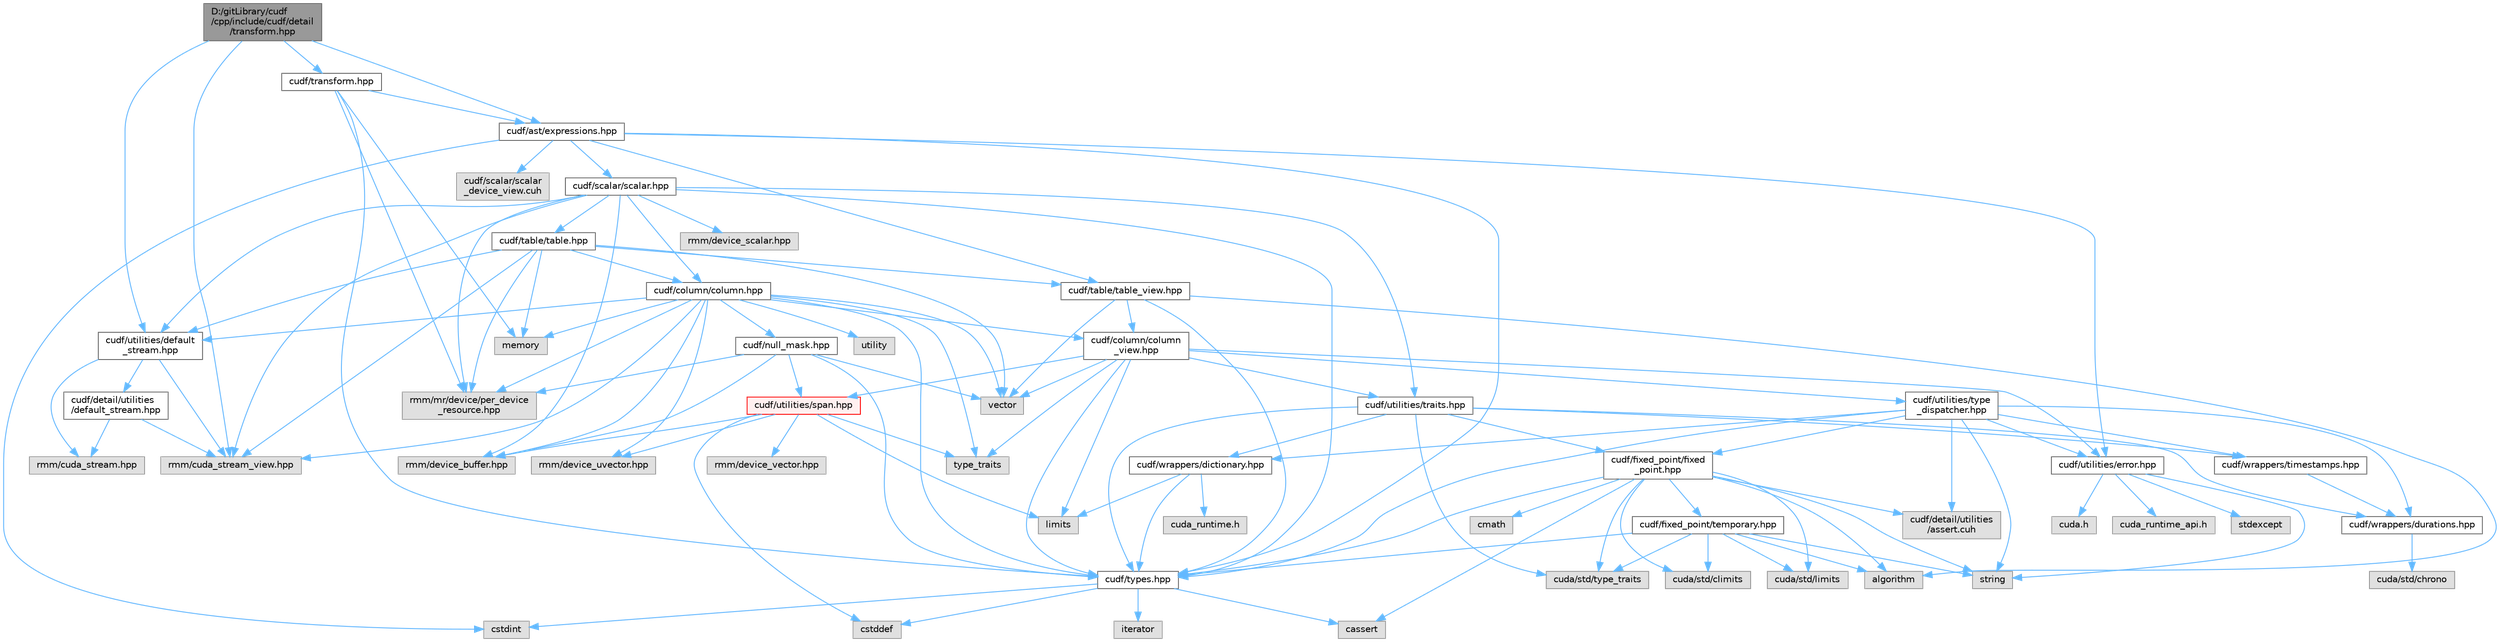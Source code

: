 digraph "D:/gitLibrary/cudf/cpp/include/cudf/detail/transform.hpp"
{
 // LATEX_PDF_SIZE
  bgcolor="transparent";
  edge [fontname=Helvetica,fontsize=10,labelfontname=Helvetica,labelfontsize=10];
  node [fontname=Helvetica,fontsize=10,shape=box,height=0.2,width=0.4];
  Node1 [id="Node000001",label="D:/gitLibrary/cudf\l/cpp/include/cudf/detail\l/transform.hpp",height=0.2,width=0.4,color="gray40", fillcolor="grey60", style="filled", fontcolor="black",tooltip=" "];
  Node1 -> Node2 [id="edge1_Node000001_Node000002",color="steelblue1",style="solid",tooltip=" "];
  Node2 [id="Node000002",label="cudf/ast/expressions.hpp",height=0.2,width=0.4,color="grey40", fillcolor="white", style="filled",URL="$expressions_8hpp.html",tooltip=" "];
  Node2 -> Node3 [id="edge2_Node000002_Node000003",color="steelblue1",style="solid",tooltip=" "];
  Node3 [id="Node000003",label="cudf/scalar/scalar.hpp",height=0.2,width=0.4,color="grey40", fillcolor="white", style="filled",URL="$scalar_8hpp.html",tooltip="Class definitions for cudf::scalar"];
  Node3 -> Node4 [id="edge3_Node000003_Node000004",color="steelblue1",style="solid",tooltip=" "];
  Node4 [id="Node000004",label="cudf/column/column.hpp",height=0.2,width=0.4,color="grey40", fillcolor="white", style="filled",URL="$column_8hpp.html",tooltip="Class definition for cudf::column"];
  Node4 -> Node5 [id="edge4_Node000004_Node000005",color="steelblue1",style="solid",tooltip=" "];
  Node5 [id="Node000005",label="cudf/column/column\l_view.hpp",height=0.2,width=0.4,color="grey40", fillcolor="white", style="filled",URL="$column__view_8hpp.html",tooltip="column view class definitions"];
  Node5 -> Node6 [id="edge5_Node000005_Node000006",color="steelblue1",style="solid",tooltip=" "];
  Node6 [id="Node000006",label="cudf/types.hpp",height=0.2,width=0.4,color="grey40", fillcolor="white", style="filled",URL="$types_8hpp.html",tooltip="Type declarations for libcudf."];
  Node6 -> Node7 [id="edge6_Node000006_Node000007",color="steelblue1",style="solid",tooltip=" "];
  Node7 [id="Node000007",label="cassert",height=0.2,width=0.4,color="grey60", fillcolor="#E0E0E0", style="filled",tooltip=" "];
  Node6 -> Node8 [id="edge7_Node000006_Node000008",color="steelblue1",style="solid",tooltip=" "];
  Node8 [id="Node000008",label="cstddef",height=0.2,width=0.4,color="grey60", fillcolor="#E0E0E0", style="filled",tooltip=" "];
  Node6 -> Node9 [id="edge8_Node000006_Node000009",color="steelblue1",style="solid",tooltip=" "];
  Node9 [id="Node000009",label="cstdint",height=0.2,width=0.4,color="grey60", fillcolor="#E0E0E0", style="filled",tooltip=" "];
  Node6 -> Node10 [id="edge9_Node000006_Node000010",color="steelblue1",style="solid",tooltip=" "];
  Node10 [id="Node000010",label="iterator",height=0.2,width=0.4,color="grey60", fillcolor="#E0E0E0", style="filled",tooltip=" "];
  Node5 -> Node11 [id="edge10_Node000005_Node000011",color="steelblue1",style="solid",tooltip=" "];
  Node11 [id="Node000011",label="cudf/utilities/error.hpp",height=0.2,width=0.4,color="grey40", fillcolor="white", style="filled",URL="$error_8hpp.html",tooltip=" "];
  Node11 -> Node12 [id="edge11_Node000011_Node000012",color="steelblue1",style="solid",tooltip=" "];
  Node12 [id="Node000012",label="cuda.h",height=0.2,width=0.4,color="grey60", fillcolor="#E0E0E0", style="filled",tooltip=" "];
  Node11 -> Node13 [id="edge12_Node000011_Node000013",color="steelblue1",style="solid",tooltip=" "];
  Node13 [id="Node000013",label="cuda_runtime_api.h",height=0.2,width=0.4,color="grey60", fillcolor="#E0E0E0", style="filled",tooltip=" "];
  Node11 -> Node14 [id="edge13_Node000011_Node000014",color="steelblue1",style="solid",tooltip=" "];
  Node14 [id="Node000014",label="stdexcept",height=0.2,width=0.4,color="grey60", fillcolor="#E0E0E0", style="filled",tooltip=" "];
  Node11 -> Node15 [id="edge14_Node000011_Node000015",color="steelblue1",style="solid",tooltip=" "];
  Node15 [id="Node000015",label="string",height=0.2,width=0.4,color="grey60", fillcolor="#E0E0E0", style="filled",tooltip=" "];
  Node5 -> Node16 [id="edge15_Node000005_Node000016",color="steelblue1",style="solid",tooltip=" "];
  Node16 [id="Node000016",label="cudf/utilities/span.hpp",height=0.2,width=0.4,color="red", fillcolor="#FFF0F0", style="filled",URL="$span_8hpp.html",tooltip=" "];
  Node16 -> Node17 [id="edge16_Node000016_Node000017",color="steelblue1",style="solid",tooltip=" "];
  Node17 [id="Node000017",label="rmm/device_buffer.hpp",height=0.2,width=0.4,color="grey60", fillcolor="#E0E0E0", style="filled",tooltip=" "];
  Node16 -> Node18 [id="edge17_Node000016_Node000018",color="steelblue1",style="solid",tooltip=" "];
  Node18 [id="Node000018",label="rmm/device_uvector.hpp",height=0.2,width=0.4,color="grey60", fillcolor="#E0E0E0", style="filled",tooltip=" "];
  Node16 -> Node19 [id="edge18_Node000016_Node000019",color="steelblue1",style="solid",tooltip=" "];
  Node19 [id="Node000019",label="rmm/device_vector.hpp",height=0.2,width=0.4,color="grey60", fillcolor="#E0E0E0", style="filled",tooltip=" "];
  Node16 -> Node8 [id="edge19_Node000016_Node000008",color="steelblue1",style="solid",tooltip=" "];
  Node16 -> Node24 [id="edge20_Node000016_Node000024",color="steelblue1",style="solid",tooltip=" "];
  Node24 [id="Node000024",label="limits",height=0.2,width=0.4,color="grey60", fillcolor="#E0E0E0", style="filled",tooltip=" "];
  Node16 -> Node25 [id="edge21_Node000016_Node000025",color="steelblue1",style="solid",tooltip=" "];
  Node25 [id="Node000025",label="type_traits",height=0.2,width=0.4,color="grey60", fillcolor="#E0E0E0", style="filled",tooltip=" "];
  Node5 -> Node26 [id="edge22_Node000005_Node000026",color="steelblue1",style="solid",tooltip=" "];
  Node26 [id="Node000026",label="cudf/utilities/traits.hpp",height=0.2,width=0.4,color="grey40", fillcolor="white", style="filled",URL="$traits_8hpp.html",tooltip=" "];
  Node26 -> Node27 [id="edge23_Node000026_Node000027",color="steelblue1",style="solid",tooltip=" "];
  Node27 [id="Node000027",label="cudf/fixed_point/fixed\l_point.hpp",height=0.2,width=0.4,color="grey40", fillcolor="white", style="filled",URL="$fixed__point_8hpp.html",tooltip="Class definition for fixed point data type"];
  Node27 -> Node28 [id="edge24_Node000027_Node000028",color="steelblue1",style="solid",tooltip=" "];
  Node28 [id="Node000028",label="cudf/detail/utilities\l/assert.cuh",height=0.2,width=0.4,color="grey60", fillcolor="#E0E0E0", style="filled",tooltip=" "];
  Node27 -> Node29 [id="edge25_Node000027_Node000029",color="steelblue1",style="solid",tooltip=" "];
  Node29 [id="Node000029",label="cudf/fixed_point/temporary.hpp",height=0.2,width=0.4,color="grey40", fillcolor="white", style="filled",URL="$temporary_8hpp.html",tooltip=" "];
  Node29 -> Node6 [id="edge26_Node000029_Node000006",color="steelblue1",style="solid",tooltip=" "];
  Node29 -> Node30 [id="edge27_Node000029_Node000030",color="steelblue1",style="solid",tooltip=" "];
  Node30 [id="Node000030",label="cuda/std/climits",height=0.2,width=0.4,color="grey60", fillcolor="#E0E0E0", style="filled",tooltip=" "];
  Node29 -> Node31 [id="edge28_Node000029_Node000031",color="steelblue1",style="solid",tooltip=" "];
  Node31 [id="Node000031",label="cuda/std/limits",height=0.2,width=0.4,color="grey60", fillcolor="#E0E0E0", style="filled",tooltip=" "];
  Node29 -> Node32 [id="edge29_Node000029_Node000032",color="steelblue1",style="solid",tooltip=" "];
  Node32 [id="Node000032",label="cuda/std/type_traits",height=0.2,width=0.4,color="grey60", fillcolor="#E0E0E0", style="filled",tooltip=" "];
  Node29 -> Node33 [id="edge30_Node000029_Node000033",color="steelblue1",style="solid",tooltip=" "];
  Node33 [id="Node000033",label="algorithm",height=0.2,width=0.4,color="grey60", fillcolor="#E0E0E0", style="filled",tooltip=" "];
  Node29 -> Node15 [id="edge31_Node000029_Node000015",color="steelblue1",style="solid",tooltip=" "];
  Node27 -> Node6 [id="edge32_Node000027_Node000006",color="steelblue1",style="solid",tooltip=" "];
  Node27 -> Node30 [id="edge33_Node000027_Node000030",color="steelblue1",style="solid",tooltip=" "];
  Node27 -> Node31 [id="edge34_Node000027_Node000031",color="steelblue1",style="solid",tooltip=" "];
  Node27 -> Node32 [id="edge35_Node000027_Node000032",color="steelblue1",style="solid",tooltip=" "];
  Node27 -> Node33 [id="edge36_Node000027_Node000033",color="steelblue1",style="solid",tooltip=" "];
  Node27 -> Node7 [id="edge37_Node000027_Node000007",color="steelblue1",style="solid",tooltip=" "];
  Node27 -> Node34 [id="edge38_Node000027_Node000034",color="steelblue1",style="solid",tooltip=" "];
  Node34 [id="Node000034",label="cmath",height=0.2,width=0.4,color="grey60", fillcolor="#E0E0E0", style="filled",tooltip=" "];
  Node27 -> Node15 [id="edge39_Node000027_Node000015",color="steelblue1",style="solid",tooltip=" "];
  Node26 -> Node6 [id="edge40_Node000026_Node000006",color="steelblue1",style="solid",tooltip=" "];
  Node26 -> Node35 [id="edge41_Node000026_Node000035",color="steelblue1",style="solid",tooltip=" "];
  Node35 [id="Node000035",label="cudf/wrappers/dictionary.hpp",height=0.2,width=0.4,color="grey40", fillcolor="white", style="filled",URL="$dictionary_8hpp.html",tooltip="Concrete type definition for dictionary columns."];
  Node35 -> Node36 [id="edge42_Node000035_Node000036",color="steelblue1",style="solid",tooltip=" "];
  Node36 [id="Node000036",label="cuda_runtime.h",height=0.2,width=0.4,color="grey60", fillcolor="#E0E0E0", style="filled",tooltip=" "];
  Node35 -> Node6 [id="edge43_Node000035_Node000006",color="steelblue1",style="solid",tooltip=" "];
  Node35 -> Node24 [id="edge44_Node000035_Node000024",color="steelblue1",style="solid",tooltip=" "];
  Node26 -> Node37 [id="edge45_Node000026_Node000037",color="steelblue1",style="solid",tooltip=" "];
  Node37 [id="Node000037",label="cudf/wrappers/durations.hpp",height=0.2,width=0.4,color="grey40", fillcolor="white", style="filled",URL="$durations_8hpp.html",tooltip="Concrete type definitions for int32_t and int64_t durations in varying resolutions."];
  Node37 -> Node38 [id="edge46_Node000037_Node000038",color="steelblue1",style="solid",tooltip=" "];
  Node38 [id="Node000038",label="cuda/std/chrono",height=0.2,width=0.4,color="grey60", fillcolor="#E0E0E0", style="filled",tooltip=" "];
  Node26 -> Node39 [id="edge47_Node000026_Node000039",color="steelblue1",style="solid",tooltip=" "];
  Node39 [id="Node000039",label="cudf/wrappers/timestamps.hpp",height=0.2,width=0.4,color="grey40", fillcolor="white", style="filled",URL="$timestamps_8hpp.html",tooltip="Concrete type definitions for int32_t and int64_t timestamps in varying resolutions as durations sinc..."];
  Node39 -> Node37 [id="edge48_Node000039_Node000037",color="steelblue1",style="solid",tooltip=" "];
  Node26 -> Node32 [id="edge49_Node000026_Node000032",color="steelblue1",style="solid",tooltip=" "];
  Node5 -> Node40 [id="edge50_Node000005_Node000040",color="steelblue1",style="solid",tooltip=" "];
  Node40 [id="Node000040",label="cudf/utilities/type\l_dispatcher.hpp",height=0.2,width=0.4,color="grey40", fillcolor="white", style="filled",URL="$type__dispatcher_8hpp.html",tooltip="Defines the mapping between cudf::type_id runtime type information and concrete C++ types."];
  Node40 -> Node28 [id="edge51_Node000040_Node000028",color="steelblue1",style="solid",tooltip=" "];
  Node40 -> Node27 [id="edge52_Node000040_Node000027",color="steelblue1",style="solid",tooltip=" "];
  Node40 -> Node6 [id="edge53_Node000040_Node000006",color="steelblue1",style="solid",tooltip=" "];
  Node40 -> Node11 [id="edge54_Node000040_Node000011",color="steelblue1",style="solid",tooltip=" "];
  Node40 -> Node35 [id="edge55_Node000040_Node000035",color="steelblue1",style="solid",tooltip=" "];
  Node40 -> Node37 [id="edge56_Node000040_Node000037",color="steelblue1",style="solid",tooltip=" "];
  Node40 -> Node39 [id="edge57_Node000040_Node000039",color="steelblue1",style="solid",tooltip=" "];
  Node40 -> Node15 [id="edge58_Node000040_Node000015",color="steelblue1",style="solid",tooltip=" "];
  Node5 -> Node24 [id="edge59_Node000005_Node000024",color="steelblue1",style="solid",tooltip=" "];
  Node5 -> Node25 [id="edge60_Node000005_Node000025",color="steelblue1",style="solid",tooltip=" "];
  Node5 -> Node41 [id="edge61_Node000005_Node000041",color="steelblue1",style="solid",tooltip=" "];
  Node41 [id="Node000041",label="vector",height=0.2,width=0.4,color="grey60", fillcolor="#E0E0E0", style="filled",tooltip=" "];
  Node4 -> Node42 [id="edge62_Node000004_Node000042",color="steelblue1",style="solid",tooltip=" "];
  Node42 [id="Node000042",label="cudf/null_mask.hpp",height=0.2,width=0.4,color="grey40", fillcolor="white", style="filled",URL="$null__mask_8hpp.html",tooltip="APIs for managing validity bitmasks"];
  Node42 -> Node6 [id="edge63_Node000042_Node000006",color="steelblue1",style="solid",tooltip=" "];
  Node42 -> Node16 [id="edge64_Node000042_Node000016",color="steelblue1",style="solid",tooltip=" "];
  Node42 -> Node17 [id="edge65_Node000042_Node000017",color="steelblue1",style="solid",tooltip=" "];
  Node42 -> Node43 [id="edge66_Node000042_Node000043",color="steelblue1",style="solid",tooltip=" "];
  Node43 [id="Node000043",label="rmm/mr/device/per_device\l_resource.hpp",height=0.2,width=0.4,color="grey60", fillcolor="#E0E0E0", style="filled",tooltip=" "];
  Node42 -> Node41 [id="edge67_Node000042_Node000041",color="steelblue1",style="solid",tooltip=" "];
  Node4 -> Node6 [id="edge68_Node000004_Node000006",color="steelblue1",style="solid",tooltip=" "];
  Node4 -> Node44 [id="edge69_Node000004_Node000044",color="steelblue1",style="solid",tooltip=" "];
  Node44 [id="Node000044",label="cudf/utilities/default\l_stream.hpp",height=0.2,width=0.4,color="grey40", fillcolor="white", style="filled",URL="$utilities_2default__stream_8hpp.html",tooltip=" "];
  Node44 -> Node45 [id="edge70_Node000044_Node000045",color="steelblue1",style="solid",tooltip=" "];
  Node45 [id="Node000045",label="cudf/detail/utilities\l/default_stream.hpp",height=0.2,width=0.4,color="grey40", fillcolor="white", style="filled",URL="$detail_2utilities_2default__stream_8hpp.html",tooltip=" "];
  Node45 -> Node46 [id="edge71_Node000045_Node000046",color="steelblue1",style="solid",tooltip=" "];
  Node46 [id="Node000046",label="rmm/cuda_stream.hpp",height=0.2,width=0.4,color="grey60", fillcolor="#E0E0E0", style="filled",tooltip=" "];
  Node45 -> Node47 [id="edge72_Node000045_Node000047",color="steelblue1",style="solid",tooltip=" "];
  Node47 [id="Node000047",label="rmm/cuda_stream_view.hpp",height=0.2,width=0.4,color="grey60", fillcolor="#E0E0E0", style="filled",tooltip=" "];
  Node44 -> Node46 [id="edge73_Node000044_Node000046",color="steelblue1",style="solid",tooltip=" "];
  Node44 -> Node47 [id="edge74_Node000044_Node000047",color="steelblue1",style="solid",tooltip=" "];
  Node4 -> Node47 [id="edge75_Node000004_Node000047",color="steelblue1",style="solid",tooltip=" "];
  Node4 -> Node17 [id="edge76_Node000004_Node000017",color="steelblue1",style="solid",tooltip=" "];
  Node4 -> Node18 [id="edge77_Node000004_Node000018",color="steelblue1",style="solid",tooltip=" "];
  Node4 -> Node43 [id="edge78_Node000004_Node000043",color="steelblue1",style="solid",tooltip=" "];
  Node4 -> Node48 [id="edge79_Node000004_Node000048",color="steelblue1",style="solid",tooltip=" "];
  Node48 [id="Node000048",label="memory",height=0.2,width=0.4,color="grey60", fillcolor="#E0E0E0", style="filled",tooltip=" "];
  Node4 -> Node25 [id="edge80_Node000004_Node000025",color="steelblue1",style="solid",tooltip=" "];
  Node4 -> Node49 [id="edge81_Node000004_Node000049",color="steelblue1",style="solid",tooltip=" "];
  Node49 [id="Node000049",label="utility",height=0.2,width=0.4,color="grey60", fillcolor="#E0E0E0", style="filled",tooltip=" "];
  Node4 -> Node41 [id="edge82_Node000004_Node000041",color="steelblue1",style="solid",tooltip=" "];
  Node3 -> Node50 [id="edge83_Node000003_Node000050",color="steelblue1",style="solid",tooltip=" "];
  Node50 [id="Node000050",label="cudf/table/table.hpp",height=0.2,width=0.4,color="grey40", fillcolor="white", style="filled",URL="$table_8hpp.html",tooltip="Class definition for cudf::table"];
  Node50 -> Node4 [id="edge84_Node000050_Node000004",color="steelblue1",style="solid",tooltip=" "];
  Node50 -> Node51 [id="edge85_Node000050_Node000051",color="steelblue1",style="solid",tooltip=" "];
  Node51 [id="Node000051",label="cudf/table/table_view.hpp",height=0.2,width=0.4,color="grey40", fillcolor="white", style="filled",URL="$table__view_8hpp.html",tooltip="Class definitions for (mutable)_table_view"];
  Node51 -> Node5 [id="edge86_Node000051_Node000005",color="steelblue1",style="solid",tooltip=" "];
  Node51 -> Node6 [id="edge87_Node000051_Node000006",color="steelblue1",style="solid",tooltip=" "];
  Node51 -> Node33 [id="edge88_Node000051_Node000033",color="steelblue1",style="solid",tooltip=" "];
  Node51 -> Node41 [id="edge89_Node000051_Node000041",color="steelblue1",style="solid",tooltip=" "];
  Node50 -> Node44 [id="edge90_Node000050_Node000044",color="steelblue1",style="solid",tooltip=" "];
  Node50 -> Node47 [id="edge91_Node000050_Node000047",color="steelblue1",style="solid",tooltip=" "];
  Node50 -> Node43 [id="edge92_Node000050_Node000043",color="steelblue1",style="solid",tooltip=" "];
  Node50 -> Node48 [id="edge93_Node000050_Node000048",color="steelblue1",style="solid",tooltip=" "];
  Node50 -> Node41 [id="edge94_Node000050_Node000041",color="steelblue1",style="solid",tooltip=" "];
  Node3 -> Node6 [id="edge95_Node000003_Node000006",color="steelblue1",style="solid",tooltip=" "];
  Node3 -> Node44 [id="edge96_Node000003_Node000044",color="steelblue1",style="solid",tooltip=" "];
  Node3 -> Node26 [id="edge97_Node000003_Node000026",color="steelblue1",style="solid",tooltip=" "];
  Node3 -> Node47 [id="edge98_Node000003_Node000047",color="steelblue1",style="solid",tooltip=" "];
  Node3 -> Node17 [id="edge99_Node000003_Node000017",color="steelblue1",style="solid",tooltip=" "];
  Node3 -> Node52 [id="edge100_Node000003_Node000052",color="steelblue1",style="solid",tooltip=" "];
  Node52 [id="Node000052",label="rmm/device_scalar.hpp",height=0.2,width=0.4,color="grey60", fillcolor="#E0E0E0", style="filled",tooltip=" "];
  Node3 -> Node43 [id="edge101_Node000003_Node000043",color="steelblue1",style="solid",tooltip=" "];
  Node2 -> Node53 [id="edge102_Node000002_Node000053",color="steelblue1",style="solid",tooltip=" "];
  Node53 [id="Node000053",label="cudf/scalar/scalar\l_device_view.cuh",height=0.2,width=0.4,color="grey60", fillcolor="#E0E0E0", style="filled",tooltip=" "];
  Node2 -> Node51 [id="edge103_Node000002_Node000051",color="steelblue1",style="solid",tooltip=" "];
  Node2 -> Node6 [id="edge104_Node000002_Node000006",color="steelblue1",style="solid",tooltip=" "];
  Node2 -> Node11 [id="edge105_Node000002_Node000011",color="steelblue1",style="solid",tooltip=" "];
  Node2 -> Node9 [id="edge106_Node000002_Node000009",color="steelblue1",style="solid",tooltip=" "];
  Node1 -> Node54 [id="edge107_Node000001_Node000054",color="steelblue1",style="solid",tooltip=" "];
  Node54 [id="Node000054",label="cudf/transform.hpp",height=0.2,width=0.4,color="grey40", fillcolor="white", style="filled",URL="$transform_8hpp.html",tooltip="Column APIs for transforming rows"];
  Node54 -> Node2 [id="edge108_Node000054_Node000002",color="steelblue1",style="solid",tooltip=" "];
  Node54 -> Node6 [id="edge109_Node000054_Node000006",color="steelblue1",style="solid",tooltip=" "];
  Node54 -> Node43 [id="edge110_Node000054_Node000043",color="steelblue1",style="solid",tooltip=" "];
  Node54 -> Node48 [id="edge111_Node000054_Node000048",color="steelblue1",style="solid",tooltip=" "];
  Node1 -> Node44 [id="edge112_Node000001_Node000044",color="steelblue1",style="solid",tooltip=" "];
  Node1 -> Node47 [id="edge113_Node000001_Node000047",color="steelblue1",style="solid",tooltip=" "];
}

